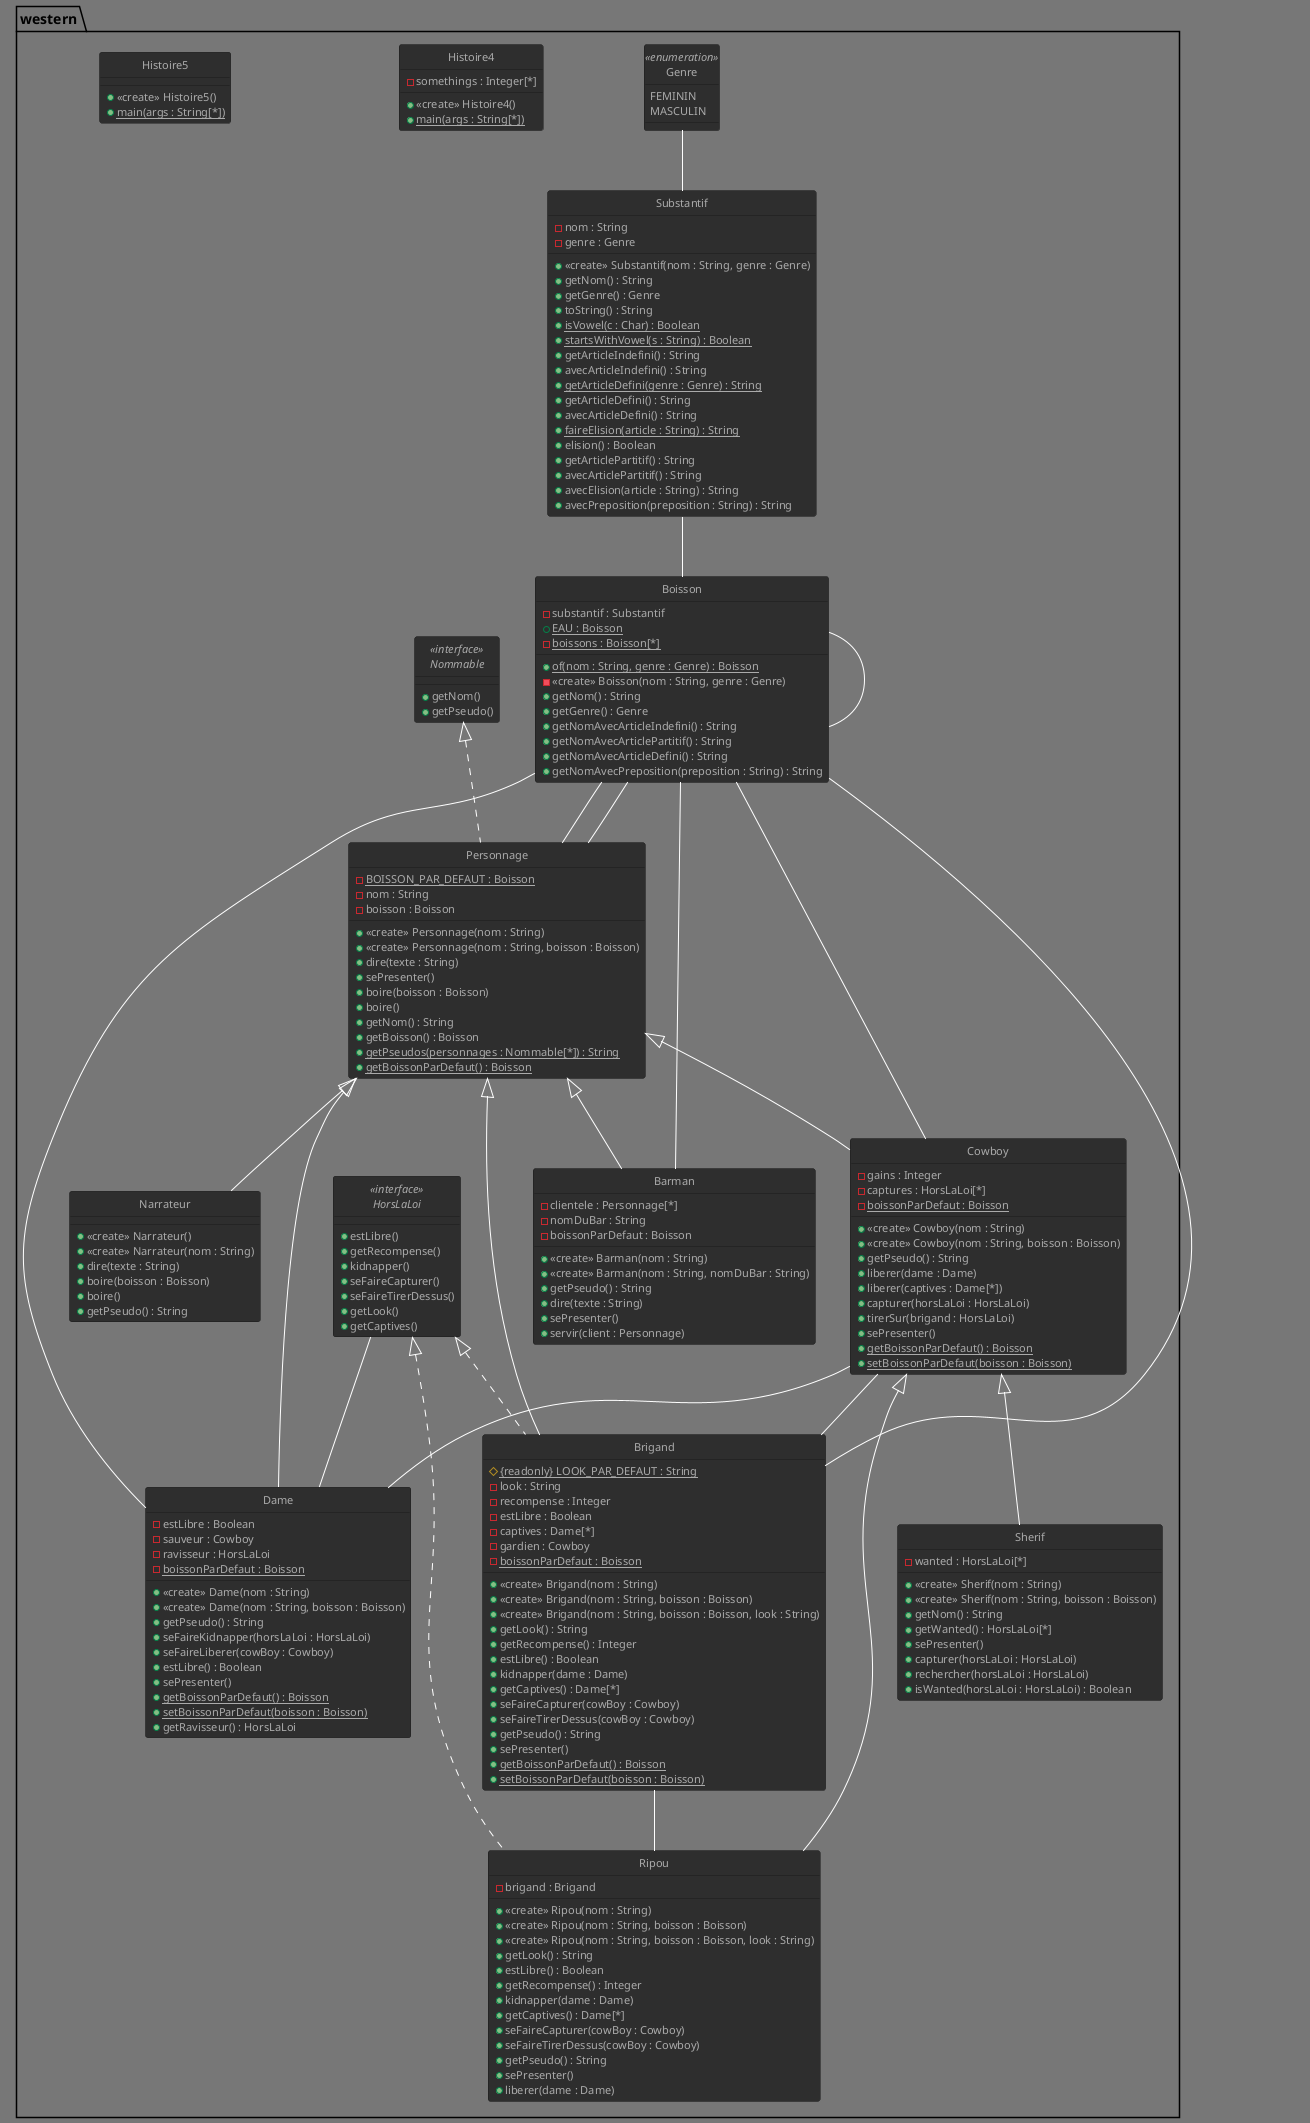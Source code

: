 @startuml
!theme reddress-darkgreen
skinparam style strictuml

package western {
class Barman extends western.Personnage {
-clientele : Personnage[*]
-nomDuBar : String
-boissonParDefaut : Boisson
+ <<create>> Barman(nom : String)
+ <<create>> Barman(nom : String, nomDuBar : String)
+getPseudo() : String
+dire(texte : String)
+sePresenter()
+servir(client : Personnage)

}
class Boisson {
-substantif : Substantif
+ {static} EAU : Boisson
- {static} boissons : Boisson[*]
+ {static} of(nom : String, genre : Genre) : Boisson
- <<create>> Boisson(nom : String, genre : Genre)
+getNom() : String
+getGenre() : Genre
+getNomAvecArticleIndefini() : String
+getNomAvecArticlePartitif() : String
+getNomAvecArticleDefini() : String
+getNomAvecPreposition(preposition : String) : String

}
class Brigand extends western.Personnage implements western.HorsLaLoi {
# {static}  {readonly} LOOK_PAR_DEFAUT : String
-look : String
-recompense : Integer
-estLibre : Boolean
-captives : Dame[*]
-gardien : Cowboy
+ <<create>> Brigand(nom : String)
+ <<create>> Brigand(nom : String, boisson : Boisson)
+ <<create>> Brigand(nom : String, boisson : Boisson, look : String)
+getLook() : String
+getRecompense() : Integer
+estLibre() : Boolean
+kidnapper(dame : Dame)
+getCaptives() : Dame[*]
+seFaireCapturer(cowBoy : Cowboy)
+seFaireTirerDessus(cowBoy : Cowboy)
+getPseudo() : String
+sePresenter()
- {static} boissonParDefaut : Boisson
+ {static} getBoissonParDefaut() : Boisson
+ {static} setBoissonParDefaut(boisson : Boisson)

}
class Cowboy extends western.Personnage {
-gains : Integer
-captures : HorsLaLoi[*]
+ <<create>> Cowboy(nom : String)
+ <<create>> Cowboy(nom : String, boisson : Boisson)
+getPseudo() : String
+liberer(dame : Dame)
+liberer(captives : Dame[*])
+capturer(horsLaLoi : HorsLaLoi)
+tirerSur(brigand : HorsLaLoi)
+sePresenter()
- {static} boissonParDefaut : Boisson
+ {static} getBoissonParDefaut() : Boisson
+ {static} setBoissonParDefaut(boisson : Boisson)

}
class Dame extends western.Personnage {
-estLibre : Boolean
-sauveur : Cowboy
-ravisseur : HorsLaLoi
+ <<create>> Dame(nom : String)
+ <<create>> Dame(nom : String, boisson : Boisson)
+getPseudo() : String
+seFaireKidnapper(horsLaLoi : HorsLaLoi)
+seFaireLiberer(cowBoy : Cowboy)
+estLibre() : Boolean
+sePresenter()
- {static} boissonParDefaut : Boisson
+ {static} getBoissonParDefaut() : Boisson
+ {static} setBoissonParDefaut(boisson : Boisson)
+getRavisseur() : HorsLaLoi

}
enum Genre <<enumeration>> {
FEMININ
MASCULIN

}
class Histoire4 {
+ <<create>> Histoire4()
-somethings : Integer[*]
+ {static} main(args : String[*])

}
class Histoire5 {
+ <<create>> Histoire5()
+ {static} main(args : String[*])

}
interface HorsLaLoi <<interface>> {
+estLibre()
+getRecompense()
+kidnapper()
+seFaireCapturer()
+seFaireTirerDessus()
+getLook()
+getCaptives()

}
class Narrateur extends western.Personnage {
+ <<create>> Narrateur()
+ <<create>> Narrateur(nom : String)
+dire(texte : String)
+boire(boisson : Boisson)
+boire()
+getPseudo() : String

}
interface Nommable <<interface>> {
+getNom()
+getPseudo()

}
class Personnage implements western.Nommable {
- {static} BOISSON_PAR_DEFAUT : Boisson
-nom : String
-boisson : Boisson
+ <<create>> Personnage(nom : String)
+ <<create>> Personnage(nom : String, boisson : Boisson)
+dire(texte : String)
+sePresenter()
+boire(boisson : Boisson)
+boire()
+getNom() : String
+getBoisson() : Boisson
+ {static} getPseudos(personnages : Nommable[*]) : String
+ {static} getBoissonParDefaut() : Boisson

}
class Ripou extends western.Cowboy implements western.HorsLaLoi {
-brigand : Brigand
+ <<create>> Ripou(nom : String)
+ <<create>> Ripou(nom : String, boisson : Boisson)
+ <<create>> Ripou(nom : String, boisson : Boisson, look : String)
+getLook() : String
+estLibre() : Boolean
+getRecompense() : Integer
+kidnapper(dame : Dame)
+getCaptives() : Dame[*]
+seFaireCapturer(cowBoy : Cowboy)
+seFaireTirerDessus(cowBoy : Cowboy)
+getPseudo() : String
+sePresenter()
+liberer(dame : Dame)

}
class Sherif extends western.Cowboy {
-wanted : HorsLaLoi[*]
+ <<create>> Sherif(nom : String)
+ <<create>> Sherif(nom : String, boisson : Boisson)
+getNom() : String
+getWanted() : HorsLaLoi[*]
+sePresenter()
+capturer(horsLaLoi : HorsLaLoi)
+rechercher(horsLaLoi : HorsLaLoi)
+isWanted(horsLaLoi : HorsLaLoi) : Boolean

}
class Substantif {
-nom : String
-genre : Genre
+ <<create>> Substantif(nom : String, genre : Genre)
+getNom() : String
+getGenre() : Genre
+toString() : String
+ {static} isVowel(c : Char) : Boolean
+ {static} startsWithVowel(s : String) : Boolean
+getArticleIndefini() : String
+avecArticleIndefini() : String
+ {static} getArticleDefini(genre : Genre) : String
+getArticleDefini() : String
+avecArticleDefini() : String
+ {static} faireElision(article : String) : String
+elision() : Boolean
+getArticlePartitif() : String
+avecArticlePartitif() : String
+avecElision(article : String) : String
+avecPreposition(preposition : String) : String

}
western.Boisson -- Barman
western.Substantif -- Boisson
western.Boisson -- Boisson
western.Cowboy -- Brigand
western.Boisson -- Brigand
western.Boisson -- Cowboy
western.Cowboy -- Dame
western.HorsLaLoi -- Dame
western.Boisson -- Dame
western.Boisson -- Personnage
western.Boisson -- Personnage
western.Brigand -- Ripou
western.Genre -- Substantif

@enduml

